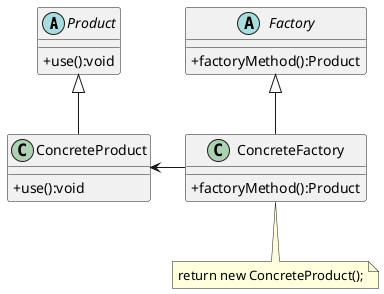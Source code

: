 @startuml
skinparam classAttributeIconSize 0
abstract class Product {
    +use():void
}
class ConcreteProduct {
    +use():void
}
abstract class Factory {
    +factoryMethod():Product
}
class ConcreteFactory {
    +factoryMethod():Product
}

Factory <|-- ConcreteFactory
Product <|-- ConcreteProduct
ConcreteProduct <- ConcreteFactory

note "return new ConcreteProduct();" as N1
ConcreteFactory .. N1

@enduml